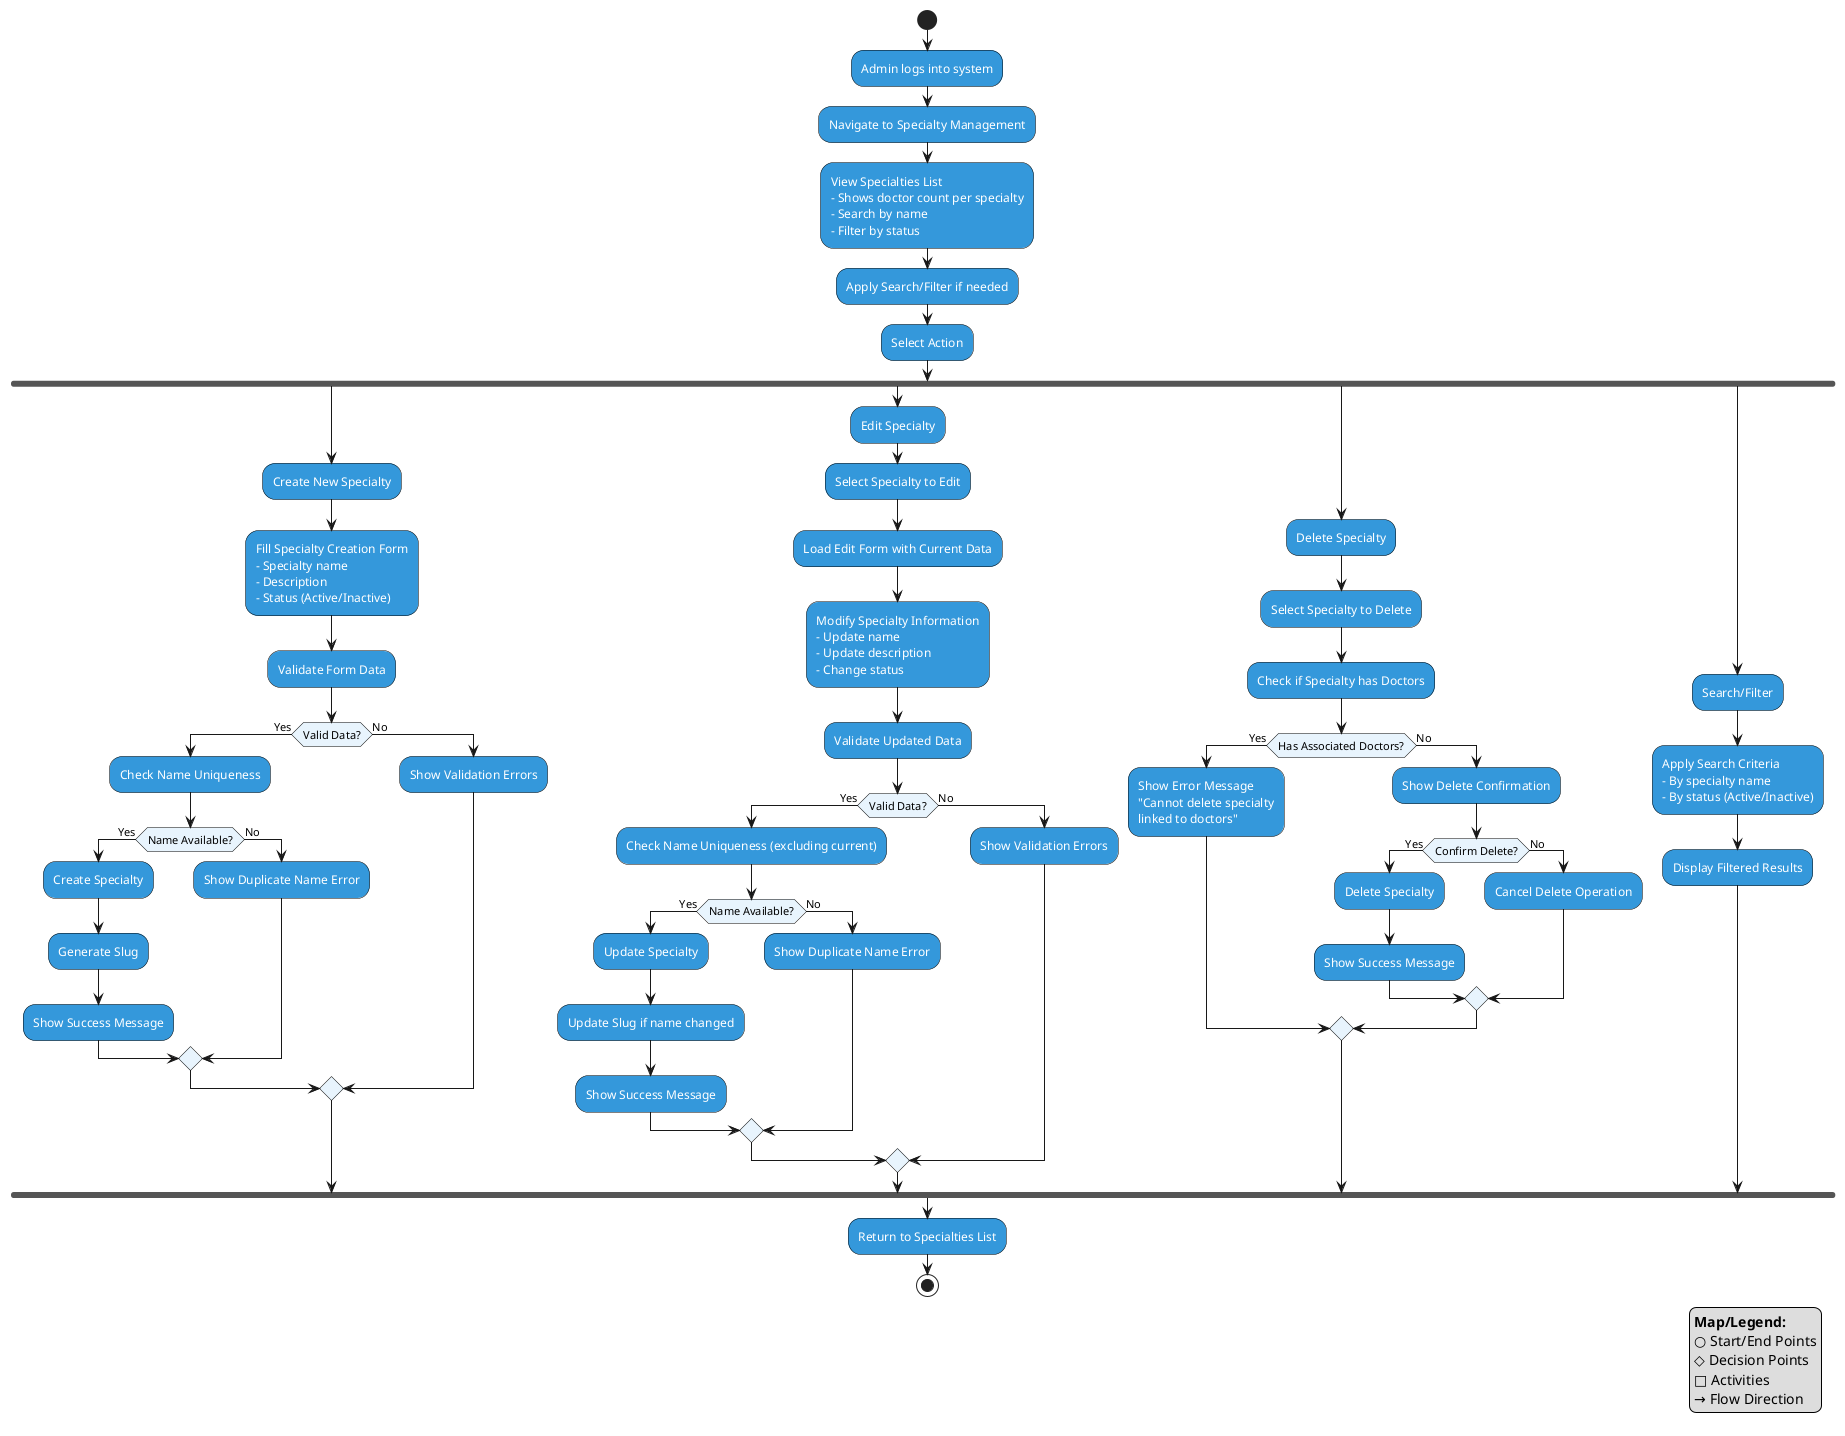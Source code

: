 @startuml Admin_Manage_Specialties_Activity

skinparam Activity {
    BackgroundColor #3498db
    BorderColor #000000
    FontColor #ffffff
    FontSize 12
    FontName Arial
}

skinparam ActivityDiamond {
    BackgroundColor #e8f4fd
    BorderColor #000000
    FontColor #000000
    FontSize 11
    FontName Arial
}

skinparam Note {
    BackgroundColor #f8f9fa
    BorderColor #000000
    FontColor #000000
    FontSize 10
}

|Admin|
start

:Admin logs into system;

:Navigate to Specialty Management;

:View Specialties List
- Shows doctor count per specialty
- Search by name
- Filter by status;

:Apply Search/Filter if needed;

:Select Action;

fork
    :Create New Specialty;
    :Fill Specialty Creation Form
    - Specialty name
    - Description
    - Status (Active/Inactive);

    :Validate Form Data;

    if (Valid Data?) then (Yes)
        :Check Name Uniqueness;

        if (Name Available?) then (Yes)
            :Create Specialty;
            :Generate Slug;
            :Show Success Message;
        else (No)
            :Show Duplicate Name Error;
        endif
    else (No)
        :Show Validation Errors;
    endif

fork again
    :Edit Specialty;
    :Select Specialty to Edit;

    :Load Edit Form with Current Data;

    :Modify Specialty Information
    - Update name
    - Update description
    - Change status;

    :Validate Updated Data;

    if (Valid Data?) then (Yes)
        :Check Name Uniqueness (excluding current);

        if (Name Available?) then (Yes)
            :Update Specialty;
            :Update Slug if name changed;
            :Show Success Message;
        else (No)
            :Show Duplicate Name Error;
        endif
    else (No)
        :Show Validation Errors;
    endif

fork again
    :Delete Specialty;
    :Select Specialty to Delete;

    :Check if Specialty has Doctors;

    if (Has Associated Doctors?) then (Yes)
        :Show Error Message
        "Cannot delete specialty
        linked to doctors";
    else (No)
        :Show Delete Confirmation;

        if (Confirm Delete?) then (Yes)
            :Delete Specialty;
            :Show Success Message;
        else (No)
            :Cancel Delete Operation;
        endif
    endif

fork again
    :Search/Filter;
    :Apply Search Criteria
    - By specialty name
    - By status (Active/Inactive);

    :Display Filtered Results;

end fork

:Return to Specialties List;

stop

' Map/Legend positioned at bottom right
legend right
**Map/Legend:**
○ Start/End Points
◇ Decision Points
□ Activities
→ Flow Direction
endlegend

@enduml
